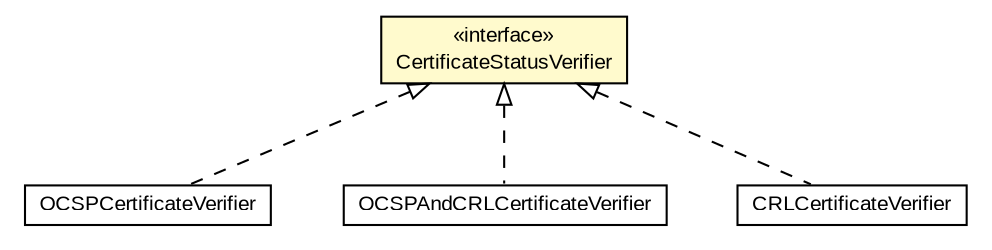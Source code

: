 #!/usr/local/bin/dot
#
# Class diagram 
# Generated by UMLGraph version R5_6-24-gf6e263 (http://www.umlgraph.org/)
#

digraph G {
	edge [fontname="arial",fontsize=10,labelfontname="arial",labelfontsize=10];
	node [fontname="arial",fontsize=10,shape=plaintext];
	nodesep=0.25;
	ranksep=0.5;
	// eu.europa.esig.dss.validation.OCSPCertificateVerifier
	c243726 [label=<<table title="eu.europa.esig.dss.validation.OCSPCertificateVerifier" border="0" cellborder="1" cellspacing="0" cellpadding="2" port="p" href="./OCSPCertificateVerifier.html">
		<tr><td><table border="0" cellspacing="0" cellpadding="1">
<tr><td align="center" balign="center"> OCSPCertificateVerifier </td></tr>
		</table></td></tr>
		</table>>, URL="./OCSPCertificateVerifier.html", fontname="arial", fontcolor="black", fontsize=10.0];
	// eu.europa.esig.dss.validation.OCSPAndCRLCertificateVerifier
	c243727 [label=<<table title="eu.europa.esig.dss.validation.OCSPAndCRLCertificateVerifier" border="0" cellborder="1" cellspacing="0" cellpadding="2" port="p" href="./OCSPAndCRLCertificateVerifier.html">
		<tr><td><table border="0" cellspacing="0" cellpadding="1">
<tr><td align="center" balign="center"> OCSPAndCRLCertificateVerifier </td></tr>
		</table></td></tr>
		</table>>, URL="./OCSPAndCRLCertificateVerifier.html", fontname="arial", fontcolor="black", fontsize=10.0];
	// eu.europa.esig.dss.validation.CRLCertificateVerifier
	c243737 [label=<<table title="eu.europa.esig.dss.validation.CRLCertificateVerifier" border="0" cellborder="1" cellspacing="0" cellpadding="2" port="p" href="./CRLCertificateVerifier.html">
		<tr><td><table border="0" cellspacing="0" cellpadding="1">
<tr><td align="center" balign="center"> CRLCertificateVerifier </td></tr>
		</table></td></tr>
		</table>>, URL="./CRLCertificateVerifier.html", fontname="arial", fontcolor="black", fontsize=10.0];
	// eu.europa.esig.dss.validation.CertificateStatusVerifier
	c243745 [label=<<table title="eu.europa.esig.dss.validation.CertificateStatusVerifier" border="0" cellborder="1" cellspacing="0" cellpadding="2" port="p" bgcolor="lemonChiffon" href="./CertificateStatusVerifier.html">
		<tr><td><table border="0" cellspacing="0" cellpadding="1">
<tr><td align="center" balign="center"> &#171;interface&#187; </td></tr>
<tr><td align="center" balign="center"> CertificateStatusVerifier </td></tr>
		</table></td></tr>
		</table>>, URL="./CertificateStatusVerifier.html", fontname="arial", fontcolor="black", fontsize=10.0];
	//eu.europa.esig.dss.validation.OCSPCertificateVerifier implements eu.europa.esig.dss.validation.CertificateStatusVerifier
	c243745:p -> c243726:p [dir=back,arrowtail=empty,style=dashed];
	//eu.europa.esig.dss.validation.OCSPAndCRLCertificateVerifier implements eu.europa.esig.dss.validation.CertificateStatusVerifier
	c243745:p -> c243727:p [dir=back,arrowtail=empty,style=dashed];
	//eu.europa.esig.dss.validation.CRLCertificateVerifier implements eu.europa.esig.dss.validation.CertificateStatusVerifier
	c243745:p -> c243737:p [dir=back,arrowtail=empty,style=dashed];
}

